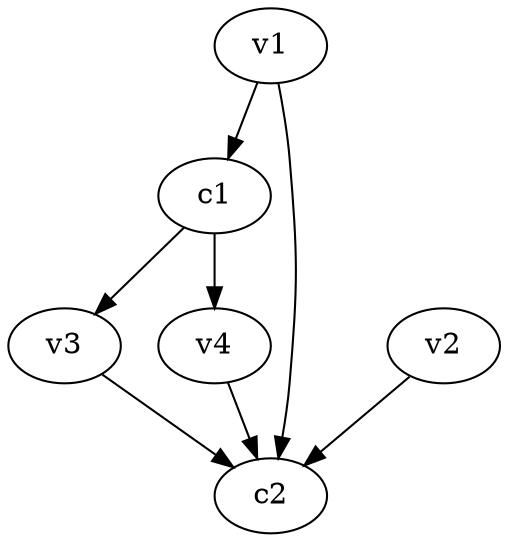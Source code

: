 strict digraph  {
c1;
c2;
v1;
v2;
v3;
v4;
c1 -> v3  [weight=1];
c1 -> v4  [weight=1];
v1 -> c1  [weight=1];
v1 -> c2  [weight=1];
v2 -> c2  [weight=1];
v3 -> c2  [weight=1];
v4 -> c2  [weight=1];
}
